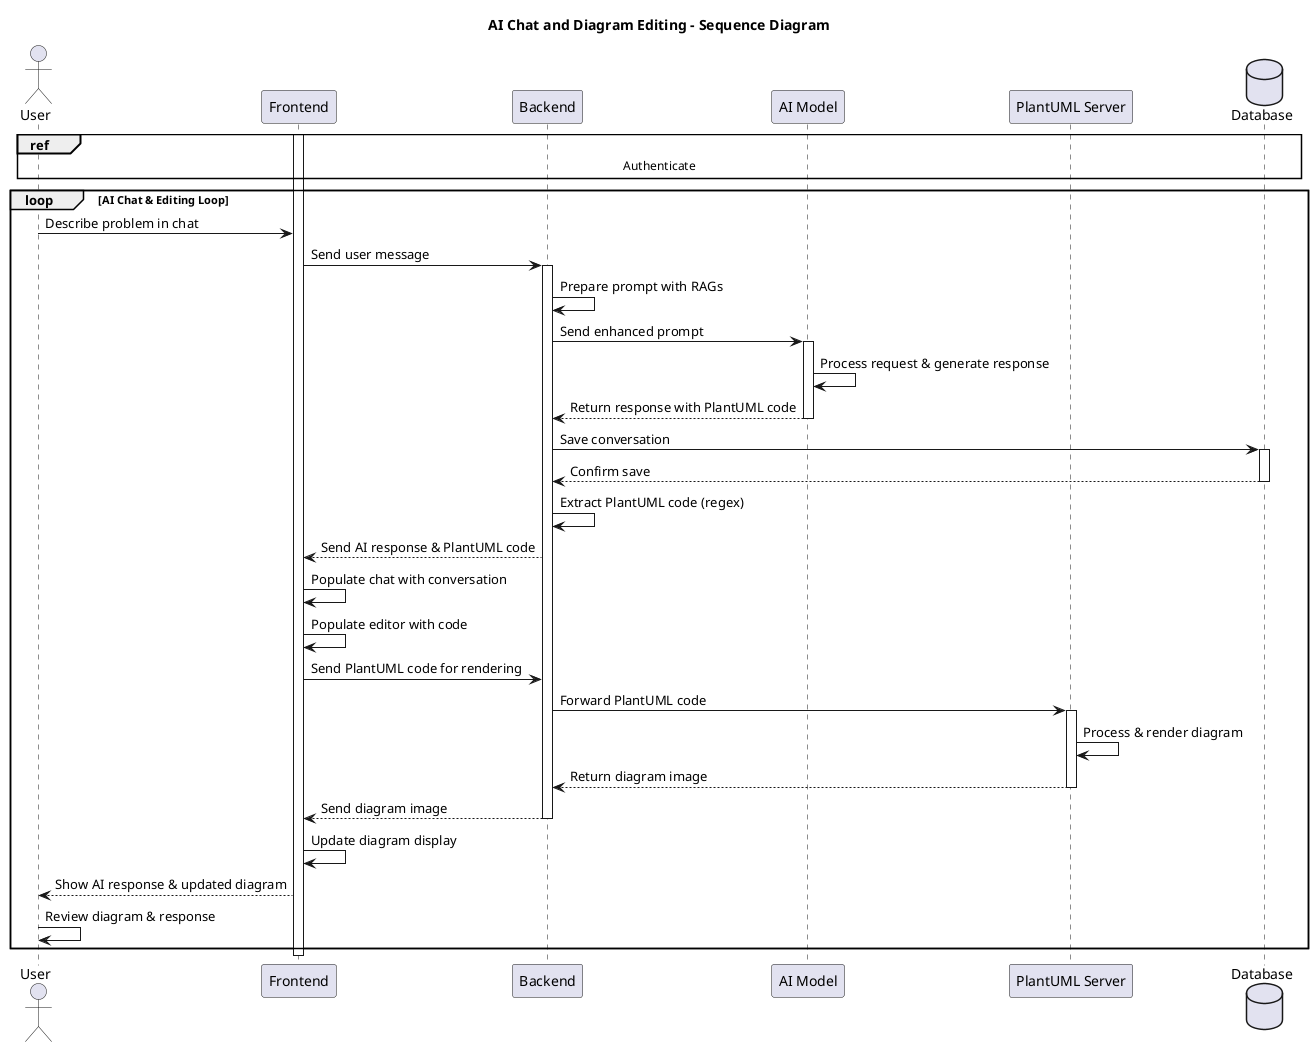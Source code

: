 @startuml
title AI Chat and Diagram Editing - Sequence Diagram

actor User
participant Frontend
participant Backend
participant "AI Model" as AI
participant "PlantUML Server" as PlantUML
database Database

ref over User, Database: Authenticate

activate Frontend

loop AI Chat & Editing Loop
    User -> Frontend: Describe problem in chat
    
    Frontend -> Backend: Send user message
    activate Backend
    
    Backend -> Backend: Prepare prompt with RAGs
    Backend -> AI: Send enhanced prompt
    activate AI
    
    AI -> AI: Process request & generate response
    AI --> Backend: Return response with PlantUML code
    deactivate AI
    
    Backend -> Database: Save conversation
    activate Database
    Database --> Backend: Confirm save
    deactivate Database
    
    Backend -> Backend: Extract PlantUML code (regex)
    
    Backend --> Frontend: Send AI response & PlantUML code
    Frontend -> Frontend: Populate chat with conversation
    Frontend -> Frontend: Populate editor with code
    
    Frontend -> Backend: Send PlantUML code for rendering
    Backend -> PlantUML: Forward PlantUML code
    activate PlantUML
    
    PlantUML -> PlantUML: Process & render diagram
    PlantUML --> Backend: Return diagram image
    deactivate PlantUML
    
    Backend --> Frontend: Send diagram image
    deactivate Backend
    
    Frontend -> Frontend: Update diagram display
    Frontend --> User: Show AI response & updated diagram
    
    User -> User: Review diagram & response
end

deactivate Frontend

@enduml